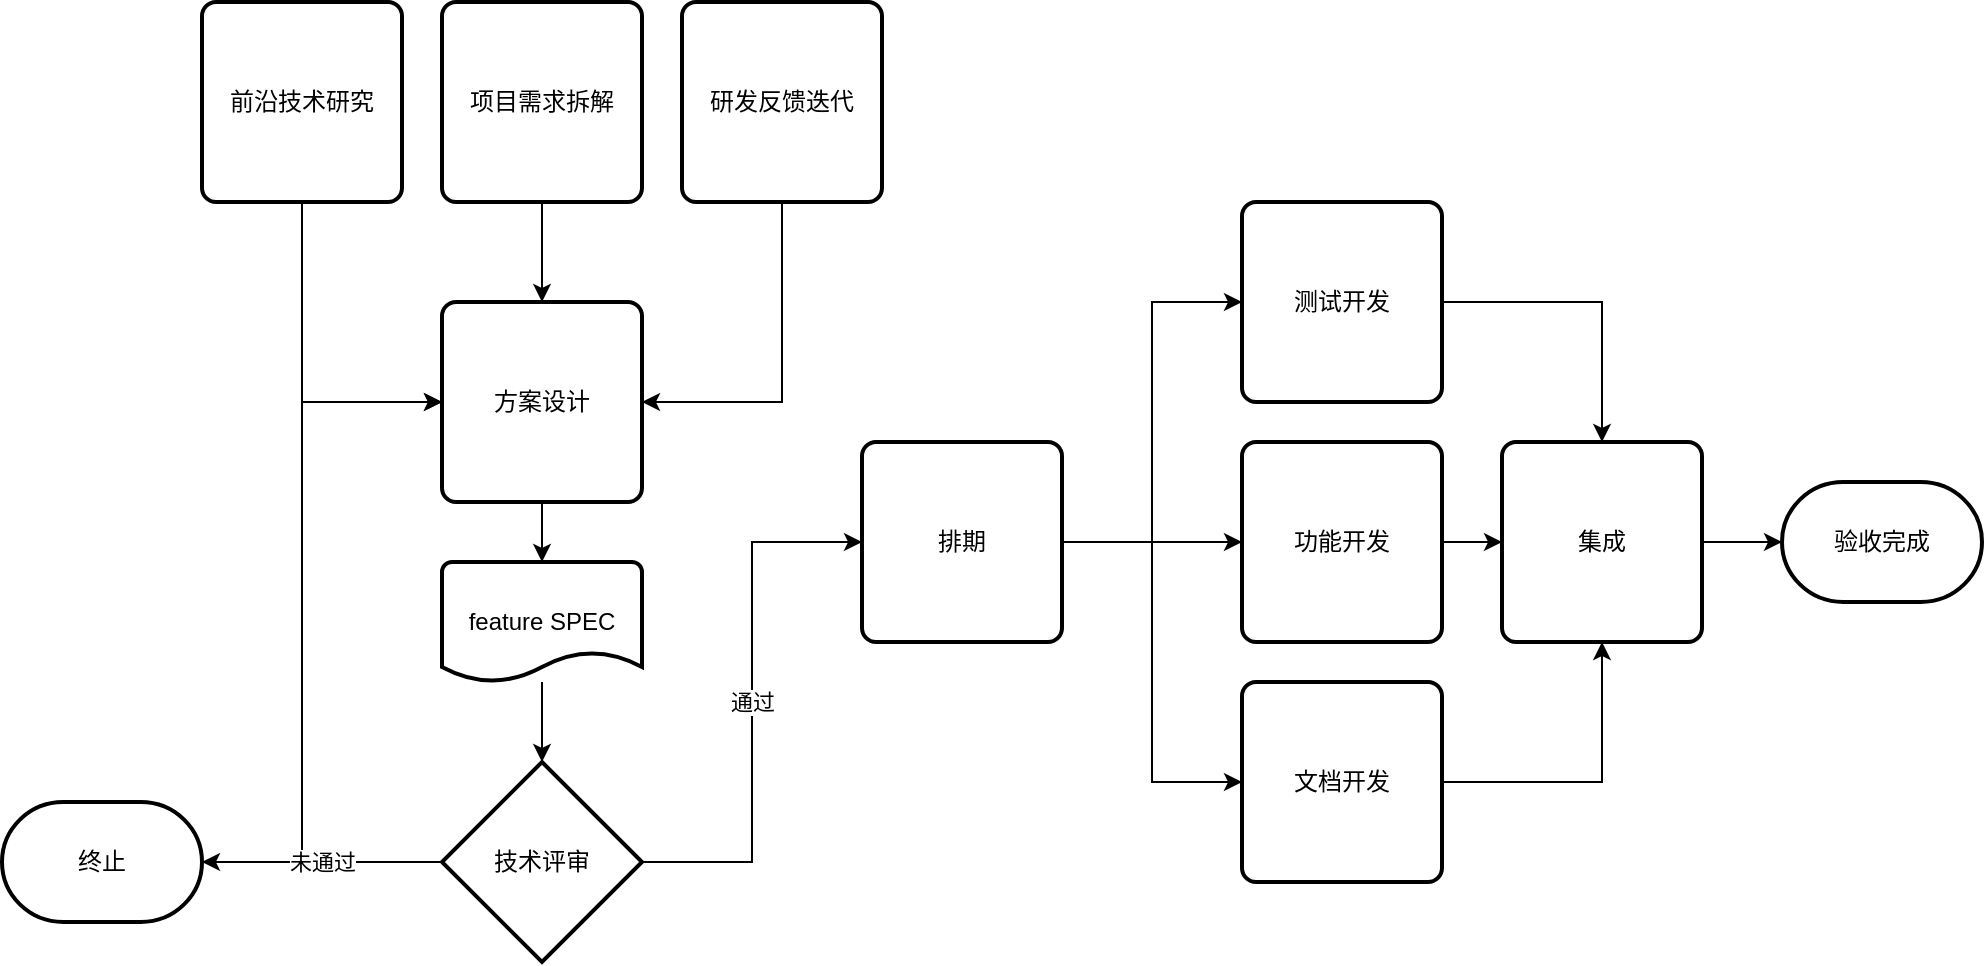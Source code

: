 <mxfile version="14.5.3" type="github">
  <diagram id="cYvGPhFJQfbFmWVShduZ" name="Page-1">
    <mxGraphModel dx="2066" dy="1185" grid="1" gridSize="10" guides="1" tooltips="1" connect="1" arrows="1" fold="1" page="1" pageScale="1" pageWidth="850" pageHeight="1100" math="0" shadow="0">
      <root>
        <mxCell id="0" />
        <mxCell id="1" parent="0" />
        <mxCell id="nq5HLHAc6n0KozpufDaq-33" style="edgeStyle=orthogonalEdgeStyle;rounded=0;orthogonalLoop=1;jettySize=auto;html=1;entryX=0.5;entryY=0;entryDx=0;entryDy=0;entryPerimeter=0;" edge="1" parent="1" source="nq5HLHAc6n0KozpufDaq-15" target="nq5HLHAc6n0KozpufDaq-28">
          <mxGeometry relative="1" as="geometry" />
        </mxCell>
        <mxCell id="nq5HLHAc6n0KozpufDaq-15" value="feature SPEC" style="strokeWidth=2;html=1;shape=mxgraph.flowchart.document2;whiteSpace=wrap;size=0.25;" vertex="1" parent="1">
          <mxGeometry x="320" y="620" width="100" height="60" as="geometry" />
        </mxCell>
        <mxCell id="nq5HLHAc6n0KozpufDaq-22" style="edgeStyle=orthogonalEdgeStyle;rounded=0;orthogonalLoop=1;jettySize=auto;html=1;exitX=0.5;exitY=1;exitDx=0;exitDy=0;entryX=0;entryY=0.5;entryDx=0;entryDy=0;" edge="1" parent="1" source="nq5HLHAc6n0KozpufDaq-18" target="nq5HLHAc6n0KozpufDaq-21">
          <mxGeometry relative="1" as="geometry" />
        </mxCell>
        <mxCell id="nq5HLHAc6n0KozpufDaq-18" value="前沿技术研究" style="rounded=1;whiteSpace=wrap;html=1;absoluteArcSize=1;arcSize=14;strokeWidth=2;" vertex="1" parent="1">
          <mxGeometry x="200" y="340" width="100" height="100" as="geometry" />
        </mxCell>
        <mxCell id="nq5HLHAc6n0KozpufDaq-23" style="edgeStyle=orthogonalEdgeStyle;rounded=0;orthogonalLoop=1;jettySize=auto;html=1;exitX=0.5;exitY=1;exitDx=0;exitDy=0;entryX=0.5;entryY=0;entryDx=0;entryDy=0;" edge="1" parent="1" source="nq5HLHAc6n0KozpufDaq-19" target="nq5HLHAc6n0KozpufDaq-21">
          <mxGeometry relative="1" as="geometry" />
        </mxCell>
        <mxCell id="nq5HLHAc6n0KozpufDaq-19" value="项目需求拆解" style="rounded=1;whiteSpace=wrap;html=1;absoluteArcSize=1;arcSize=14;strokeWidth=2;" vertex="1" parent="1">
          <mxGeometry x="320" y="340" width="100" height="100" as="geometry" />
        </mxCell>
        <mxCell id="nq5HLHAc6n0KozpufDaq-24" style="edgeStyle=orthogonalEdgeStyle;rounded=0;orthogonalLoop=1;jettySize=auto;html=1;exitX=0.5;exitY=1;exitDx=0;exitDy=0;entryX=1;entryY=0.5;entryDx=0;entryDy=0;" edge="1" parent="1" source="nq5HLHAc6n0KozpufDaq-20" target="nq5HLHAc6n0KozpufDaq-21">
          <mxGeometry relative="1" as="geometry" />
        </mxCell>
        <mxCell id="nq5HLHAc6n0KozpufDaq-20" value="研发反馈迭代" style="rounded=1;whiteSpace=wrap;html=1;absoluteArcSize=1;arcSize=14;strokeWidth=2;" vertex="1" parent="1">
          <mxGeometry x="440" y="340" width="100" height="100" as="geometry" />
        </mxCell>
        <mxCell id="nq5HLHAc6n0KozpufDaq-25" style="edgeStyle=orthogonalEdgeStyle;rounded=0;orthogonalLoop=1;jettySize=auto;html=1;exitX=0.5;exitY=1;exitDx=0;exitDy=0;entryX=0.5;entryY=0;entryDx=0;entryDy=0;entryPerimeter=0;" edge="1" parent="1" source="nq5HLHAc6n0KozpufDaq-21" target="nq5HLHAc6n0KozpufDaq-15">
          <mxGeometry relative="1" as="geometry" />
        </mxCell>
        <mxCell id="nq5HLHAc6n0KozpufDaq-21" value="方案设计" style="rounded=1;whiteSpace=wrap;html=1;absoluteArcSize=1;arcSize=14;strokeWidth=2;" vertex="1" parent="1">
          <mxGeometry x="320" y="490" width="100" height="100" as="geometry" />
        </mxCell>
        <mxCell id="nq5HLHAc6n0KozpufDaq-37" value="" style="edgeStyle=orthogonalEdgeStyle;rounded=0;orthogonalLoop=1;jettySize=auto;html=1;entryX=0;entryY=0.5;entryDx=0;entryDy=0;exitX=0;exitY=0.5;exitDx=0;exitDy=0;exitPerimeter=0;" edge="1" parent="1" source="nq5HLHAc6n0KozpufDaq-28" target="nq5HLHAc6n0KozpufDaq-21">
          <mxGeometry relative="1" as="geometry">
            <Array as="points">
              <mxPoint x="250" y="770" />
              <mxPoint x="250" y="540" />
            </Array>
          </mxGeometry>
        </mxCell>
        <mxCell id="nq5HLHAc6n0KozpufDaq-38" value="未通过" style="edgeStyle=orthogonalEdgeStyle;rounded=0;orthogonalLoop=1;jettySize=auto;html=1;entryX=1;entryY=0.5;entryDx=0;entryDy=0;entryPerimeter=0;" edge="1" parent="1" source="nq5HLHAc6n0KozpufDaq-28" target="nq5HLHAc6n0KozpufDaq-39">
          <mxGeometry relative="1" as="geometry">
            <mxPoint x="190" y="770" as="targetPoint" />
          </mxGeometry>
        </mxCell>
        <mxCell id="nq5HLHAc6n0KozpufDaq-41" value="通过" style="edgeStyle=orthogonalEdgeStyle;rounded=0;orthogonalLoop=1;jettySize=auto;html=1;exitX=1;exitY=0.5;exitDx=0;exitDy=0;exitPerimeter=0;entryX=0;entryY=0.5;entryDx=0;entryDy=0;" edge="1" parent="1" source="nq5HLHAc6n0KozpufDaq-28" target="nq5HLHAc6n0KozpufDaq-43">
          <mxGeometry relative="1" as="geometry">
            <mxPoint x="480" y="770" as="targetPoint" />
          </mxGeometry>
        </mxCell>
        <mxCell id="nq5HLHAc6n0KozpufDaq-28" value="技术评审" style="strokeWidth=2;html=1;shape=mxgraph.flowchart.decision;whiteSpace=wrap;" vertex="1" parent="1">
          <mxGeometry x="320" y="720" width="100" height="100" as="geometry" />
        </mxCell>
        <mxCell id="nq5HLHAc6n0KozpufDaq-39" value="终止" style="strokeWidth=2;html=1;shape=mxgraph.flowchart.terminator;whiteSpace=wrap;" vertex="1" parent="1">
          <mxGeometry x="100" y="740" width="100" height="60" as="geometry" />
        </mxCell>
        <mxCell id="nq5HLHAc6n0KozpufDaq-50" style="edgeStyle=orthogonalEdgeStyle;rounded=0;orthogonalLoop=1;jettySize=auto;html=1;exitX=1;exitY=0.5;exitDx=0;exitDy=0;entryX=0;entryY=0.5;entryDx=0;entryDy=0;" edge="1" parent="1" source="nq5HLHAc6n0KozpufDaq-43" target="nq5HLHAc6n0KozpufDaq-48">
          <mxGeometry relative="1" as="geometry" />
        </mxCell>
        <mxCell id="nq5HLHAc6n0KozpufDaq-51" style="edgeStyle=orthogonalEdgeStyle;rounded=0;orthogonalLoop=1;jettySize=auto;html=1;exitX=1;exitY=0.5;exitDx=0;exitDy=0;entryX=0;entryY=0.5;entryDx=0;entryDy=0;" edge="1" parent="1" source="nq5HLHAc6n0KozpufDaq-43" target="nq5HLHAc6n0KozpufDaq-47">
          <mxGeometry relative="1" as="geometry" />
        </mxCell>
        <mxCell id="nq5HLHAc6n0KozpufDaq-52" style="edgeStyle=orthogonalEdgeStyle;rounded=0;orthogonalLoop=1;jettySize=auto;html=1;exitX=1;exitY=0.5;exitDx=0;exitDy=0;entryX=0;entryY=0.5;entryDx=0;entryDy=0;" edge="1" parent="1" source="nq5HLHAc6n0KozpufDaq-43" target="nq5HLHAc6n0KozpufDaq-49">
          <mxGeometry relative="1" as="geometry" />
        </mxCell>
        <mxCell id="nq5HLHAc6n0KozpufDaq-43" value="排期" style="rounded=1;whiteSpace=wrap;html=1;absoluteArcSize=1;arcSize=14;strokeWidth=2;" vertex="1" parent="1">
          <mxGeometry x="530" y="560" width="100" height="100" as="geometry" />
        </mxCell>
        <mxCell id="nq5HLHAc6n0KozpufDaq-56" style="edgeStyle=orthogonalEdgeStyle;rounded=0;orthogonalLoop=1;jettySize=auto;html=1;exitX=1;exitY=0.5;exitDx=0;exitDy=0;entryX=0.5;entryY=0;entryDx=0;entryDy=0;" edge="1" parent="1" source="nq5HLHAc6n0KozpufDaq-47" target="nq5HLHAc6n0KozpufDaq-54">
          <mxGeometry relative="1" as="geometry" />
        </mxCell>
        <mxCell id="nq5HLHAc6n0KozpufDaq-47" value="测试开发" style="rounded=1;whiteSpace=wrap;html=1;absoluteArcSize=1;arcSize=14;strokeWidth=2;" vertex="1" parent="1">
          <mxGeometry x="720" y="440" width="100" height="100" as="geometry" />
        </mxCell>
        <mxCell id="nq5HLHAc6n0KozpufDaq-55" style="edgeStyle=orthogonalEdgeStyle;rounded=0;orthogonalLoop=1;jettySize=auto;html=1;entryX=0;entryY=0.5;entryDx=0;entryDy=0;" edge="1" parent="1" source="nq5HLHAc6n0KozpufDaq-48" target="nq5HLHAc6n0KozpufDaq-54">
          <mxGeometry relative="1" as="geometry" />
        </mxCell>
        <mxCell id="nq5HLHAc6n0KozpufDaq-48" value="功能开发" style="rounded=1;whiteSpace=wrap;html=1;absoluteArcSize=1;arcSize=14;strokeWidth=2;" vertex="1" parent="1">
          <mxGeometry x="720" y="560" width="100" height="100" as="geometry" />
        </mxCell>
        <mxCell id="nq5HLHAc6n0KozpufDaq-57" style="edgeStyle=orthogonalEdgeStyle;rounded=0;orthogonalLoop=1;jettySize=auto;html=1;entryX=0.5;entryY=1;entryDx=0;entryDy=0;" edge="1" parent="1" source="nq5HLHAc6n0KozpufDaq-49" target="nq5HLHAc6n0KozpufDaq-54">
          <mxGeometry relative="1" as="geometry" />
        </mxCell>
        <mxCell id="nq5HLHAc6n0KozpufDaq-49" value="文档开发" style="rounded=1;whiteSpace=wrap;html=1;absoluteArcSize=1;arcSize=14;strokeWidth=2;" vertex="1" parent="1">
          <mxGeometry x="720" y="680" width="100" height="100" as="geometry" />
        </mxCell>
        <mxCell id="nq5HLHAc6n0KozpufDaq-53" value="验收完成" style="strokeWidth=2;html=1;shape=mxgraph.flowchart.terminator;whiteSpace=wrap;" vertex="1" parent="1">
          <mxGeometry x="990" y="580" width="100" height="60" as="geometry" />
        </mxCell>
        <mxCell id="nq5HLHAc6n0KozpufDaq-58" style="edgeStyle=orthogonalEdgeStyle;rounded=0;orthogonalLoop=1;jettySize=auto;html=1;exitX=1;exitY=0.5;exitDx=0;exitDy=0;entryX=0;entryY=0.5;entryDx=0;entryDy=0;entryPerimeter=0;" edge="1" parent="1" source="nq5HLHAc6n0KozpufDaq-54" target="nq5HLHAc6n0KozpufDaq-53">
          <mxGeometry relative="1" as="geometry" />
        </mxCell>
        <mxCell id="nq5HLHAc6n0KozpufDaq-54" value="集成" style="rounded=1;whiteSpace=wrap;html=1;absoluteArcSize=1;arcSize=14;strokeWidth=2;" vertex="1" parent="1">
          <mxGeometry x="850" y="560" width="100" height="100" as="geometry" />
        </mxCell>
      </root>
    </mxGraphModel>
  </diagram>
</mxfile>
